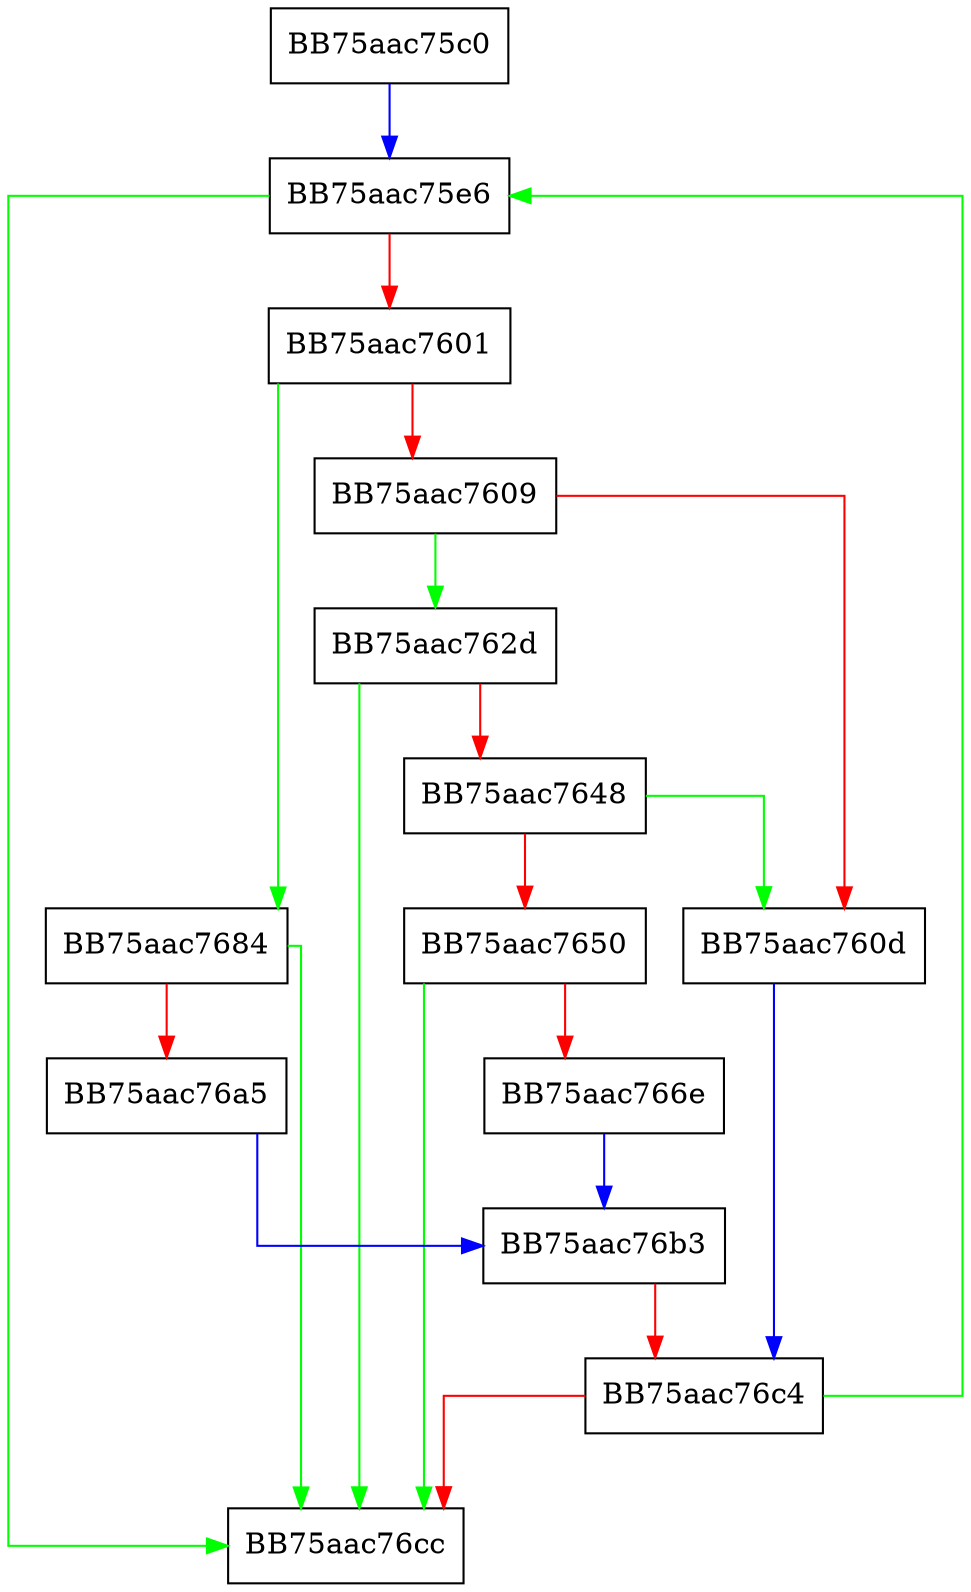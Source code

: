 digraph OnTheFly_m1 {
  node [shape="box"];
  graph [splines=ortho];
  BB75aac75c0 -> BB75aac75e6 [color="blue"];
  BB75aac75e6 -> BB75aac76cc [color="green"];
  BB75aac75e6 -> BB75aac7601 [color="red"];
  BB75aac7601 -> BB75aac7684 [color="green"];
  BB75aac7601 -> BB75aac7609 [color="red"];
  BB75aac7609 -> BB75aac762d [color="green"];
  BB75aac7609 -> BB75aac760d [color="red"];
  BB75aac760d -> BB75aac76c4 [color="blue"];
  BB75aac762d -> BB75aac76cc [color="green"];
  BB75aac762d -> BB75aac7648 [color="red"];
  BB75aac7648 -> BB75aac760d [color="green"];
  BB75aac7648 -> BB75aac7650 [color="red"];
  BB75aac7650 -> BB75aac76cc [color="green"];
  BB75aac7650 -> BB75aac766e [color="red"];
  BB75aac766e -> BB75aac76b3 [color="blue"];
  BB75aac7684 -> BB75aac76cc [color="green"];
  BB75aac7684 -> BB75aac76a5 [color="red"];
  BB75aac76a5 -> BB75aac76b3 [color="blue"];
  BB75aac76b3 -> BB75aac76c4 [color="red"];
  BB75aac76c4 -> BB75aac75e6 [color="green"];
  BB75aac76c4 -> BB75aac76cc [color="red"];
}